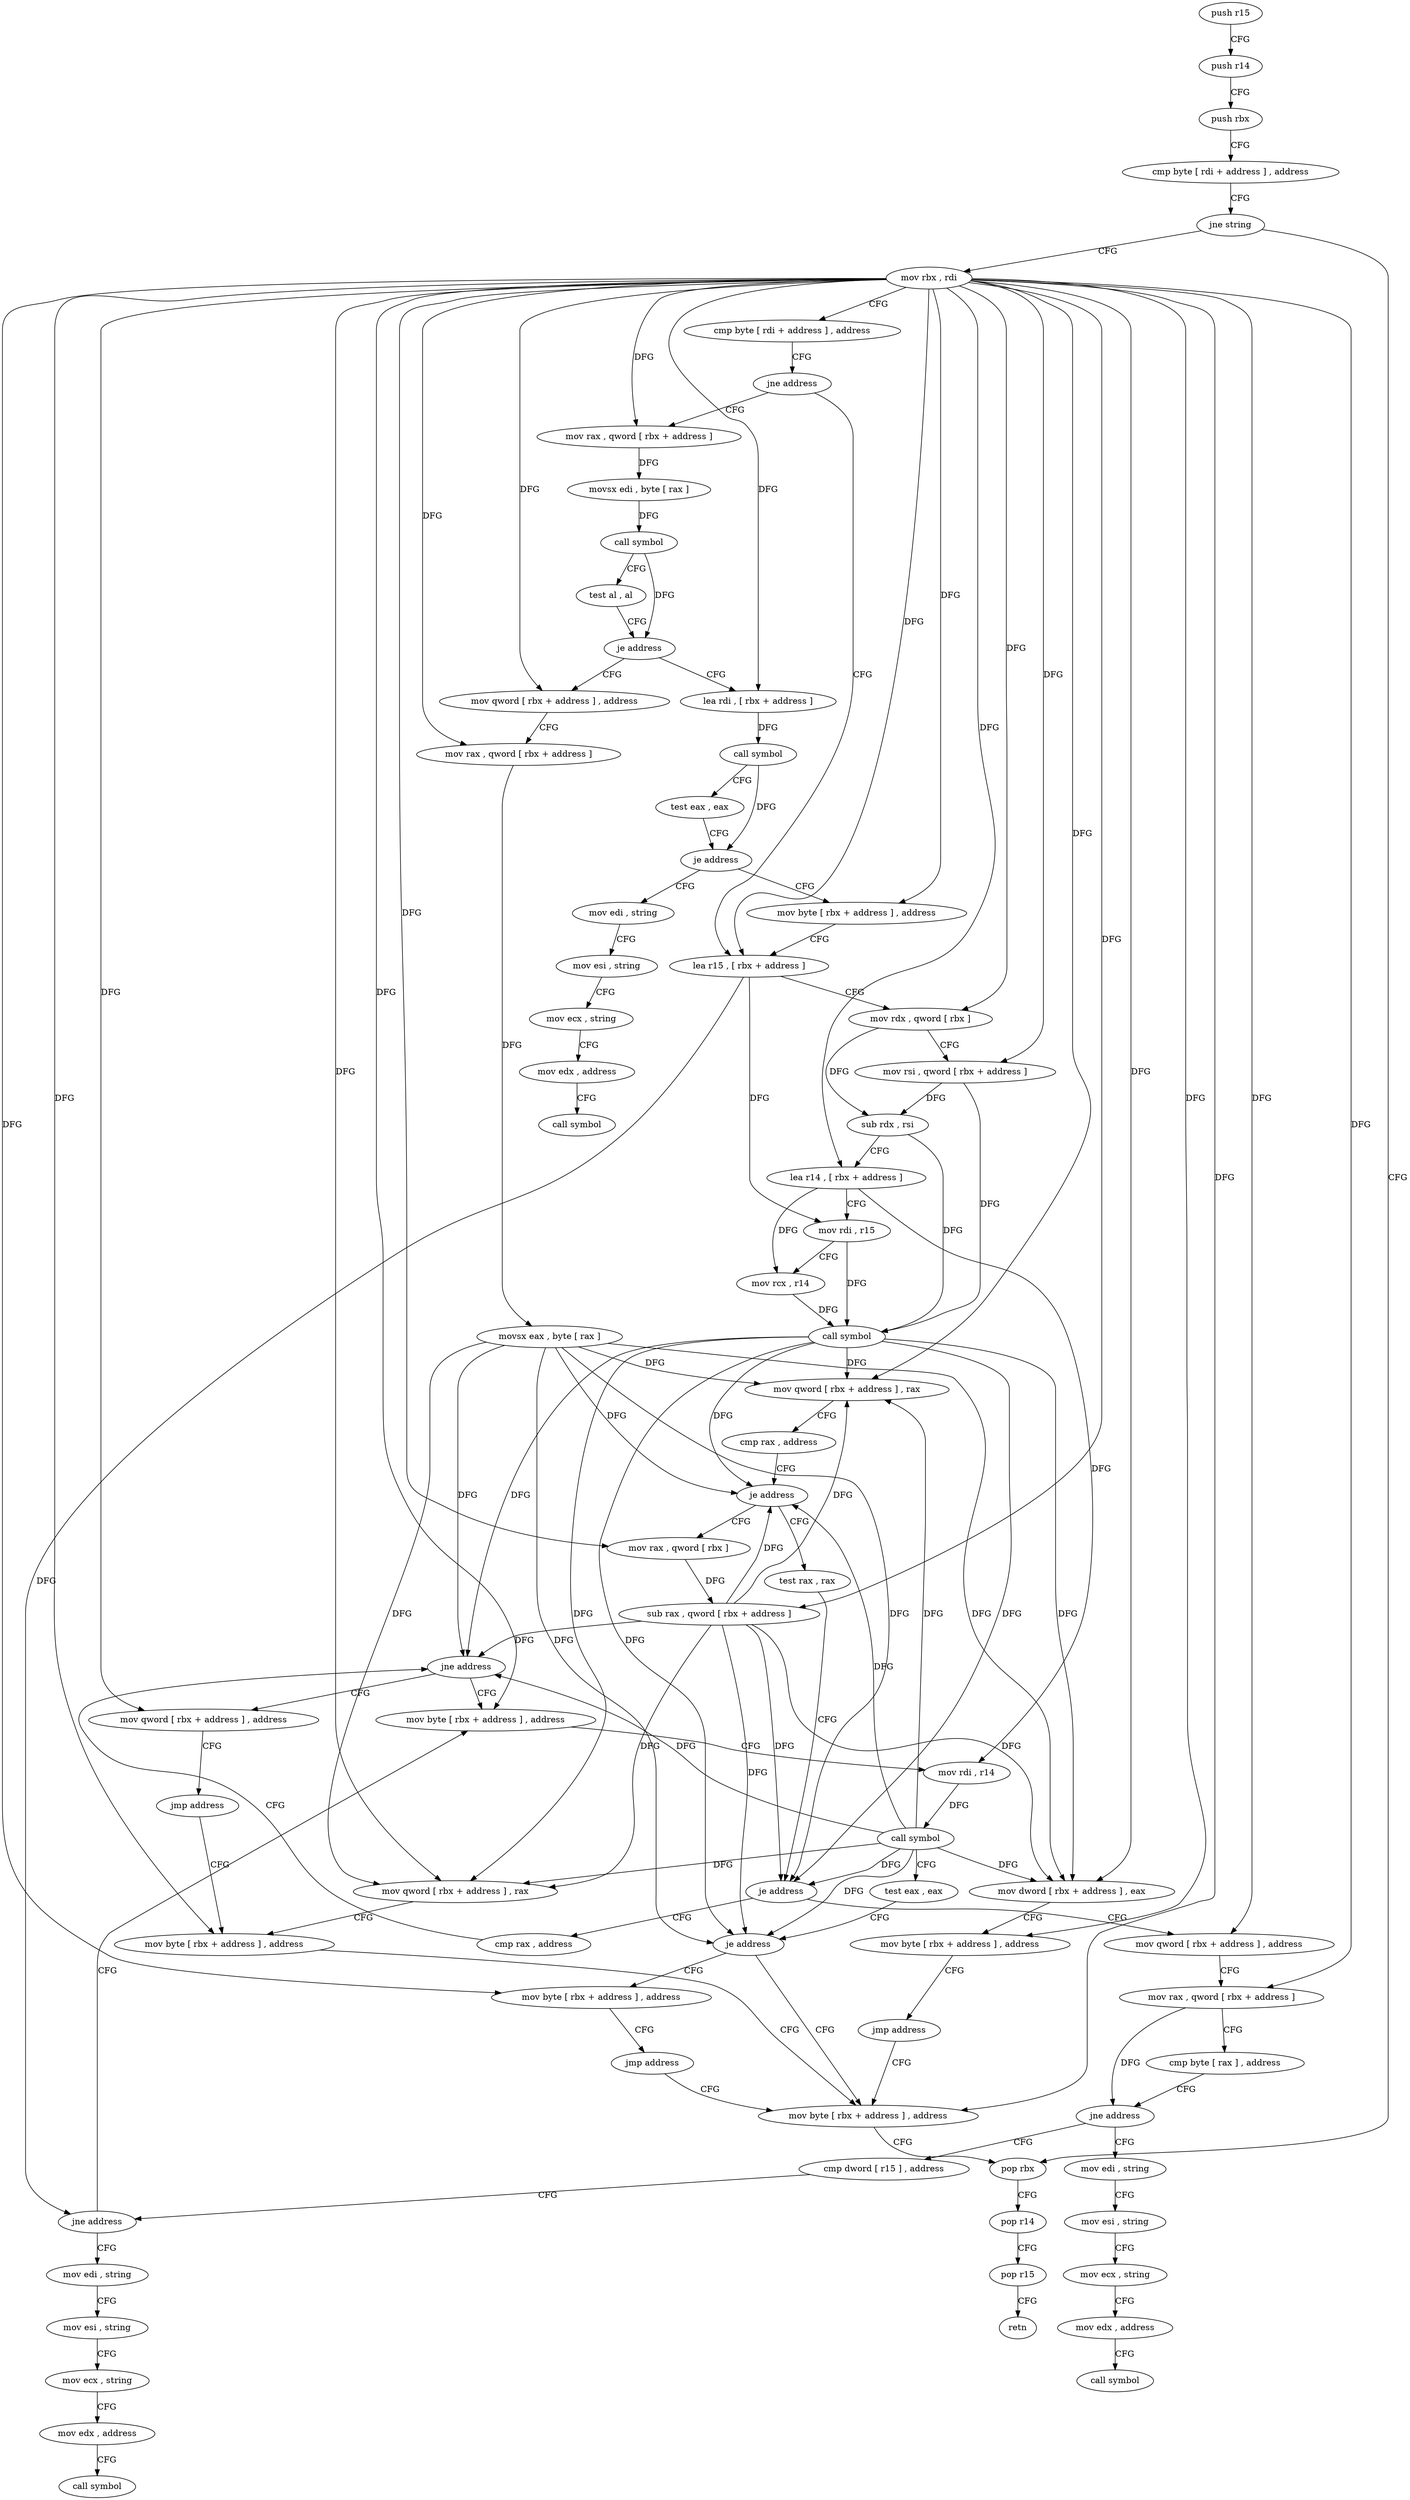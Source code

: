 digraph "func" {
"4233280" [label = "push r15" ]
"4233282" [label = "push r14" ]
"4233284" [label = "push rbx" ]
"4233285" [label = "cmp byte [ rdi + address ] , address" ]
"4233289" [label = "jne string" ]
"4233492" [label = "pop rbx" ]
"4233295" [label = "mov rbx , rdi" ]
"4233493" [label = "pop r14" ]
"4233495" [label = "pop r15" ]
"4233497" [label = "retn" ]
"4233298" [label = "cmp byte [ rdi + address ] , address" ]
"4233302" [label = "jne address" ]
"4233368" [label = "lea r15 , [ rbx + address ]" ]
"4233304" [label = "mov rax , qword [ rbx + address ]" ]
"4233372" [label = "mov rdx , qword [ rbx ]" ]
"4233375" [label = "mov rsi , qword [ rbx + address ]" ]
"4233379" [label = "sub rdx , rsi" ]
"4233382" [label = "lea r14 , [ rbx + address ]" ]
"4233386" [label = "mov rdi , r15" ]
"4233389" [label = "mov rcx , r14" ]
"4233392" [label = "call symbol" ]
"4233397" [label = "mov qword [ rbx + address ] , rax" ]
"4233401" [label = "cmp rax , address" ]
"4233405" [label = "je address" ]
"4233473" [label = "mov rax , qword [ rbx ]" ]
"4233407" [label = "test rax , rax" ]
"4233308" [label = "movsx edi , byte [ rax ]" ]
"4233311" [label = "call symbol" ]
"4233316" [label = "test al , al" ]
"4233318" [label = "je address" ]
"4233347" [label = "lea rdi , [ rbx + address ]" ]
"4233320" [label = "mov qword [ rbx + address ] , address" ]
"4233476" [label = "sub rax , qword [ rbx + address ]" ]
"4233480" [label = "mov qword [ rbx + address ] , rax" ]
"4233484" [label = "mov byte [ rbx + address ] , address" ]
"4233410" [label = "je address" ]
"4233428" [label = "mov qword [ rbx + address ] , address" ]
"4233412" [label = "cmp rax , address" ]
"4233351" [label = "call symbol" ]
"4233356" [label = "test eax , eax" ]
"4233358" [label = "je address" ]
"4233498" [label = "mov edi , string" ]
"4233364" [label = "mov byte [ rbx + address ] , address" ]
"4233328" [label = "mov rax , qword [ rbx + address ]" ]
"4233332" [label = "movsx eax , byte [ rax ]" ]
"4233335" [label = "mov dword [ rbx + address ] , eax" ]
"4233338" [label = "mov byte [ rbx + address ] , address" ]
"4233342" [label = "jmp address" ]
"4233488" [label = "mov byte [ rbx + address ] , address" ]
"4233436" [label = "mov rax , qword [ rbx + address ]" ]
"4233440" [label = "cmp byte [ rax ] , address" ]
"4233443" [label = "jne address" ]
"4233523" [label = "mov edi , string" ]
"4233445" [label = "cmp dword [ r15 ] , address" ]
"4233416" [label = "jne address" ]
"4233451" [label = "mov byte [ rbx + address ] , address" ]
"4233418" [label = "mov qword [ rbx + address ] , address" ]
"4233503" [label = "mov esi , string" ]
"4233508" [label = "mov ecx , string" ]
"4233513" [label = "mov edx , address" ]
"4233518" [label = "call symbol" ]
"4233528" [label = "mov esi , string" ]
"4233533" [label = "mov ecx , string" ]
"4233538" [label = "mov edx , address" ]
"4233543" [label = "call symbol" ]
"4233449" [label = "jne address" ]
"4233548" [label = "mov edi , string" ]
"4233455" [label = "mov rdi , r14" ]
"4233458" [label = "call symbol" ]
"4233463" [label = "test eax , eax" ]
"4233465" [label = "je address" ]
"4233467" [label = "mov byte [ rbx + address ] , address" ]
"4233426" [label = "jmp address" ]
"4233553" [label = "mov esi , string" ]
"4233558" [label = "mov ecx , string" ]
"4233563" [label = "mov edx , address" ]
"4233568" [label = "call symbol" ]
"4233471" [label = "jmp address" ]
"4233280" -> "4233282" [ label = "CFG" ]
"4233282" -> "4233284" [ label = "CFG" ]
"4233284" -> "4233285" [ label = "CFG" ]
"4233285" -> "4233289" [ label = "CFG" ]
"4233289" -> "4233492" [ label = "CFG" ]
"4233289" -> "4233295" [ label = "CFG" ]
"4233492" -> "4233493" [ label = "CFG" ]
"4233295" -> "4233298" [ label = "CFG" ]
"4233295" -> "4233368" [ label = "DFG" ]
"4233295" -> "4233372" [ label = "DFG" ]
"4233295" -> "4233375" [ label = "DFG" ]
"4233295" -> "4233382" [ label = "DFG" ]
"4233295" -> "4233397" [ label = "DFG" ]
"4233295" -> "4233304" [ label = "DFG" ]
"4233295" -> "4233473" [ label = "DFG" ]
"4233295" -> "4233476" [ label = "DFG" ]
"4233295" -> "4233480" [ label = "DFG" ]
"4233295" -> "4233347" [ label = "DFG" ]
"4233295" -> "4233320" [ label = "DFG" ]
"4233295" -> "4233328" [ label = "DFG" ]
"4233295" -> "4233335" [ label = "DFG" ]
"4233295" -> "4233338" [ label = "DFG" ]
"4233295" -> "4233484" [ label = "DFG" ]
"4233295" -> "4233428" [ label = "DFG" ]
"4233295" -> "4233436" [ label = "DFG" ]
"4233295" -> "4233364" [ label = "DFG" ]
"4233295" -> "4233488" [ label = "DFG" ]
"4233295" -> "4233451" [ label = "DFG" ]
"4233295" -> "4233418" [ label = "DFG" ]
"4233295" -> "4233467" [ label = "DFG" ]
"4233493" -> "4233495" [ label = "CFG" ]
"4233495" -> "4233497" [ label = "CFG" ]
"4233298" -> "4233302" [ label = "CFG" ]
"4233302" -> "4233368" [ label = "CFG" ]
"4233302" -> "4233304" [ label = "CFG" ]
"4233368" -> "4233372" [ label = "CFG" ]
"4233368" -> "4233386" [ label = "DFG" ]
"4233368" -> "4233449" [ label = "DFG" ]
"4233304" -> "4233308" [ label = "DFG" ]
"4233372" -> "4233375" [ label = "CFG" ]
"4233372" -> "4233379" [ label = "DFG" ]
"4233375" -> "4233379" [ label = "DFG" ]
"4233375" -> "4233392" [ label = "DFG" ]
"4233379" -> "4233382" [ label = "CFG" ]
"4233379" -> "4233392" [ label = "DFG" ]
"4233382" -> "4233386" [ label = "CFG" ]
"4233382" -> "4233389" [ label = "DFG" ]
"4233382" -> "4233455" [ label = "DFG" ]
"4233386" -> "4233389" [ label = "CFG" ]
"4233386" -> "4233392" [ label = "DFG" ]
"4233389" -> "4233392" [ label = "DFG" ]
"4233392" -> "4233397" [ label = "DFG" ]
"4233392" -> "4233405" [ label = "DFG" ]
"4233392" -> "4233480" [ label = "DFG" ]
"4233392" -> "4233410" [ label = "DFG" ]
"4233392" -> "4233335" [ label = "DFG" ]
"4233392" -> "4233416" [ label = "DFG" ]
"4233392" -> "4233465" [ label = "DFG" ]
"4233397" -> "4233401" [ label = "CFG" ]
"4233401" -> "4233405" [ label = "CFG" ]
"4233405" -> "4233473" [ label = "CFG" ]
"4233405" -> "4233407" [ label = "CFG" ]
"4233473" -> "4233476" [ label = "DFG" ]
"4233407" -> "4233410" [ label = "CFG" ]
"4233308" -> "4233311" [ label = "DFG" ]
"4233311" -> "4233316" [ label = "CFG" ]
"4233311" -> "4233318" [ label = "DFG" ]
"4233316" -> "4233318" [ label = "CFG" ]
"4233318" -> "4233347" [ label = "CFG" ]
"4233318" -> "4233320" [ label = "CFG" ]
"4233347" -> "4233351" [ label = "DFG" ]
"4233320" -> "4233328" [ label = "CFG" ]
"4233476" -> "4233480" [ label = "DFG" ]
"4233476" -> "4233397" [ label = "DFG" ]
"4233476" -> "4233405" [ label = "DFG" ]
"4233476" -> "4233410" [ label = "DFG" ]
"4233476" -> "4233335" [ label = "DFG" ]
"4233476" -> "4233416" [ label = "DFG" ]
"4233476" -> "4233465" [ label = "DFG" ]
"4233480" -> "4233484" [ label = "CFG" ]
"4233484" -> "4233488" [ label = "CFG" ]
"4233410" -> "4233428" [ label = "CFG" ]
"4233410" -> "4233412" [ label = "CFG" ]
"4233428" -> "4233436" [ label = "CFG" ]
"4233412" -> "4233416" [ label = "CFG" ]
"4233351" -> "4233356" [ label = "CFG" ]
"4233351" -> "4233358" [ label = "DFG" ]
"4233356" -> "4233358" [ label = "CFG" ]
"4233358" -> "4233498" [ label = "CFG" ]
"4233358" -> "4233364" [ label = "CFG" ]
"4233498" -> "4233503" [ label = "CFG" ]
"4233364" -> "4233368" [ label = "CFG" ]
"4233328" -> "4233332" [ label = "DFG" ]
"4233332" -> "4233335" [ label = "DFG" ]
"4233332" -> "4233397" [ label = "DFG" ]
"4233332" -> "4233405" [ label = "DFG" ]
"4233332" -> "4233480" [ label = "DFG" ]
"4233332" -> "4233410" [ label = "DFG" ]
"4233332" -> "4233416" [ label = "DFG" ]
"4233332" -> "4233465" [ label = "DFG" ]
"4233335" -> "4233338" [ label = "CFG" ]
"4233338" -> "4233342" [ label = "CFG" ]
"4233342" -> "4233488" [ label = "CFG" ]
"4233488" -> "4233492" [ label = "CFG" ]
"4233436" -> "4233440" [ label = "CFG" ]
"4233436" -> "4233443" [ label = "DFG" ]
"4233440" -> "4233443" [ label = "CFG" ]
"4233443" -> "4233523" [ label = "CFG" ]
"4233443" -> "4233445" [ label = "CFG" ]
"4233523" -> "4233528" [ label = "CFG" ]
"4233445" -> "4233449" [ label = "CFG" ]
"4233416" -> "4233451" [ label = "CFG" ]
"4233416" -> "4233418" [ label = "CFG" ]
"4233451" -> "4233455" [ label = "CFG" ]
"4233418" -> "4233426" [ label = "CFG" ]
"4233503" -> "4233508" [ label = "CFG" ]
"4233508" -> "4233513" [ label = "CFG" ]
"4233513" -> "4233518" [ label = "CFG" ]
"4233528" -> "4233533" [ label = "CFG" ]
"4233533" -> "4233538" [ label = "CFG" ]
"4233538" -> "4233543" [ label = "CFG" ]
"4233449" -> "4233548" [ label = "CFG" ]
"4233449" -> "4233451" [ label = "CFG" ]
"4233548" -> "4233553" [ label = "CFG" ]
"4233455" -> "4233458" [ label = "DFG" ]
"4233458" -> "4233463" [ label = "CFG" ]
"4233458" -> "4233397" [ label = "DFG" ]
"4233458" -> "4233405" [ label = "DFG" ]
"4233458" -> "4233480" [ label = "DFG" ]
"4233458" -> "4233410" [ label = "DFG" ]
"4233458" -> "4233335" [ label = "DFG" ]
"4233458" -> "4233416" [ label = "DFG" ]
"4233458" -> "4233465" [ label = "DFG" ]
"4233463" -> "4233465" [ label = "CFG" ]
"4233465" -> "4233488" [ label = "CFG" ]
"4233465" -> "4233467" [ label = "CFG" ]
"4233467" -> "4233471" [ label = "CFG" ]
"4233426" -> "4233484" [ label = "CFG" ]
"4233553" -> "4233558" [ label = "CFG" ]
"4233558" -> "4233563" [ label = "CFG" ]
"4233563" -> "4233568" [ label = "CFG" ]
"4233471" -> "4233488" [ label = "CFG" ]
}
